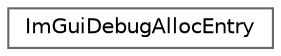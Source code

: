 digraph "Graphical Class Hierarchy"
{
 // LATEX_PDF_SIZE
  bgcolor="transparent";
  edge [fontname=Helvetica,fontsize=10,labelfontname=Helvetica,labelfontsize=10];
  node [fontname=Helvetica,fontsize=10,shape=box,height=0.2,width=0.4];
  rankdir="LR";
  Node0 [id="Node000000",label="ImGuiDebugAllocEntry",height=0.2,width=0.4,color="grey40", fillcolor="white", style="filled",URL="$struct_im_gui_debug_alloc_entry.html",tooltip=" "];
}
